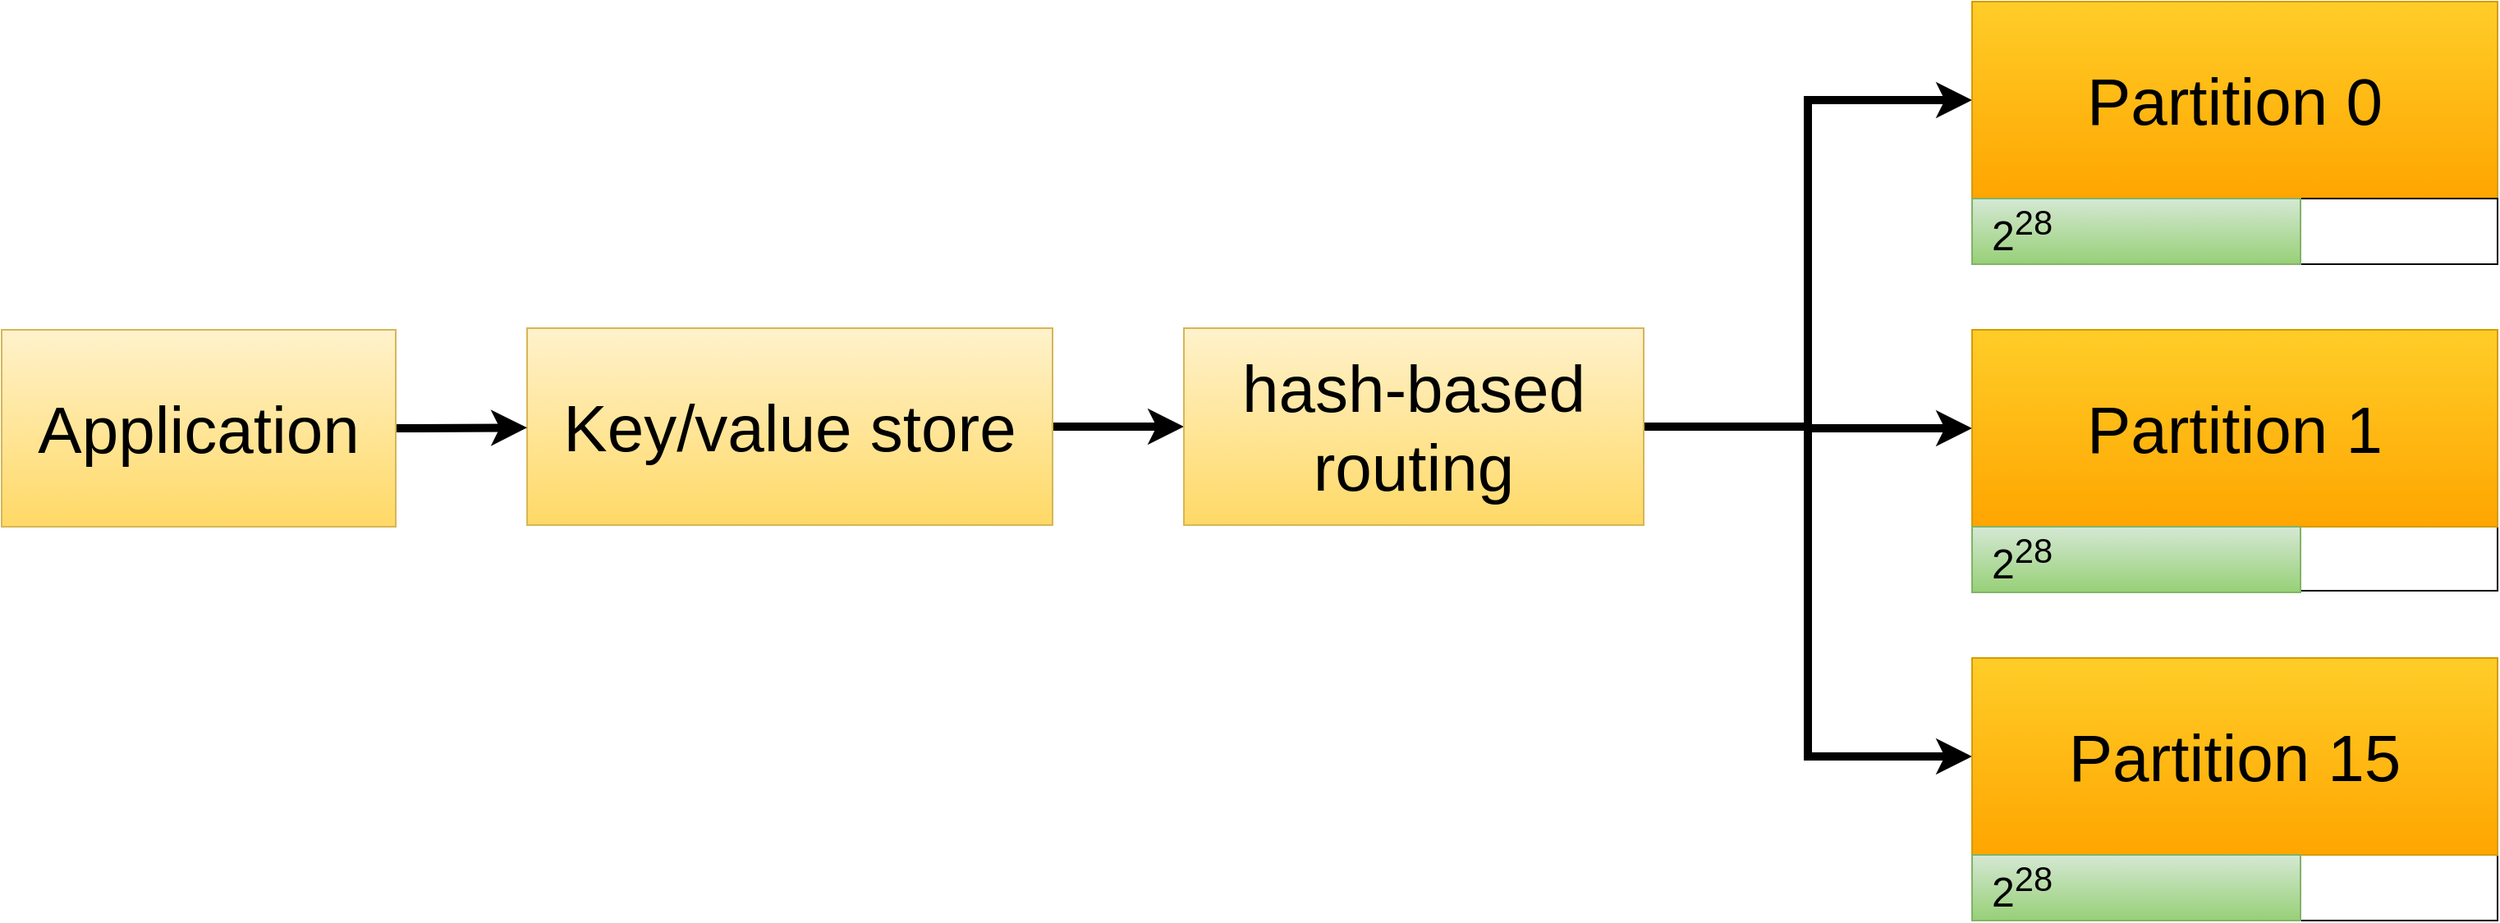 <mxfile compressed="false" version="19.0.2" type="device">
  <diagram id="kntlUtY1XAIY34VaBQxC" name="Page-1">
    <mxGraphModel dx="2585" dy="1565" grid="1" gridSize="10" guides="1" tooltips="1" connect="1" arrows="1" fold="1" page="1" pageScale="1" pageWidth="1920" pageHeight="1200" math="0" shadow="0">
      <root>
        <mxCell id="0" />
        <mxCell id="1" parent="0" />
        <mxCell id="_zHTZQcXr0JsxiBvRCt7-15" value="" style="rounded=0;whiteSpace=wrap;html=1;fontSize=25;align=right;" parent="1" vertex="1">
          <mxGeometry x="1440" y="599" width="320" height="40" as="geometry" />
        </mxCell>
        <mxCell id="_zHTZQcXr0JsxiBvRCt7-18" value="" style="rounded=0;whiteSpace=wrap;html=1;fontSize=25;align=right;" parent="1" vertex="1">
          <mxGeometry x="1440" y="800" width="320" height="40" as="geometry" />
        </mxCell>
        <mxCell id="T0n8CZZ1Pmrx4sEwIJ8b-4" style="rounded=0;orthogonalLoop=1;jettySize=auto;html=1;exitX=1;exitY=0.5;exitDx=0;exitDy=0;entryX=0;entryY=0.5;entryDx=0;entryDy=0;fontSize=40;strokeWidth=5;edgeStyle=orthogonalEdgeStyle;" parent="1" source="_zHTZQcXr0JsxiBvRCt7-1" target="T0n8CZZ1Pmrx4sEwIJ8b-2" edge="1">
          <mxGeometry relative="1" as="geometry" />
        </mxCell>
        <mxCell id="_zHTZQcXr0JsxiBvRCt7-2" style="edgeStyle=orthogonalEdgeStyle;rounded=0;orthogonalLoop=1;jettySize=auto;html=1;exitX=1;exitY=0.5;exitDx=0;exitDy=0;fontSize=30;strokeWidth=5;" parent="1" source="T0n8CZZ1Pmrx4sEwIJ8b-1" target="_zHTZQcXr0JsxiBvRCt7-1" edge="1">
          <mxGeometry relative="1" as="geometry" />
        </mxCell>
        <mxCell id="T0n8CZZ1Pmrx4sEwIJ8b-1" value="&lt;font style=&quot;font-size: 40px;&quot;&gt;Key/value store&lt;/font&gt;" style="rounded=0;whiteSpace=wrap;html=1;fillColor=#fff2cc;gradientColor=#ffd966;strokeColor=#d6b656;" parent="1" vertex="1">
          <mxGeometry x="560" y="479" width="320" height="120" as="geometry" />
        </mxCell>
        <mxCell id="T0n8CZZ1Pmrx4sEwIJ8b-2" value="&lt;span style=&quot;font-size: 40px;&quot;&gt;Partition 1&lt;br&gt;&lt;/span&gt;" style="rounded=0;whiteSpace=wrap;html=1;fillColor=#ffcd28;gradientColor=#ffa500;strokeColor=#d79b00;" parent="1" vertex="1">
          <mxGeometry x="1440" y="480" width="320" height="120" as="geometry" />
        </mxCell>
        <mxCell id="T0n8CZZ1Pmrx4sEwIJ8b-11" style="edgeStyle=none;rounded=0;orthogonalLoop=1;jettySize=auto;html=1;exitX=1;exitY=0.5;exitDx=0;exitDy=0;fontSize=25;strokeWidth=5;" parent="1" source="T0n8CZZ1Pmrx4sEwIJ8b-10" target="T0n8CZZ1Pmrx4sEwIJ8b-1" edge="1">
          <mxGeometry relative="1" as="geometry" />
        </mxCell>
        <mxCell id="T0n8CZZ1Pmrx4sEwIJ8b-10" value="&lt;font style=&quot;font-size: 40px;&quot;&gt;Application&lt;/font&gt;" style="rounded=0;whiteSpace=wrap;html=1;fillColor=#fff2cc;gradientColor=#ffd966;strokeColor=#d6b656;" parent="1" vertex="1">
          <mxGeometry x="240" y="480" width="240" height="120" as="geometry" />
        </mxCell>
        <mxCell id="_zHTZQcXr0JsxiBvRCt7-9" style="edgeStyle=orthogonalEdgeStyle;rounded=0;orthogonalLoop=1;jettySize=auto;html=1;exitX=1;exitY=0.5;exitDx=0;exitDy=0;entryX=0;entryY=0.5;entryDx=0;entryDy=0;fontSize=40;strokeWidth=5;" parent="1" source="_zHTZQcXr0JsxiBvRCt7-1" target="_zHTZQcXr0JsxiBvRCt7-3" edge="1">
          <mxGeometry relative="1" as="geometry" />
        </mxCell>
        <mxCell id="_zHTZQcXr0JsxiBvRCt7-10" style="edgeStyle=orthogonalEdgeStyle;rounded=0;orthogonalLoop=1;jettySize=auto;html=1;exitX=1;exitY=0.5;exitDx=0;exitDy=0;entryX=0;entryY=0.5;entryDx=0;entryDy=0;fontSize=40;strokeWidth=5;" parent="1" source="_zHTZQcXr0JsxiBvRCt7-1" target="_zHTZQcXr0JsxiBvRCt7-6" edge="1">
          <mxGeometry relative="1" as="geometry" />
        </mxCell>
        <mxCell id="_zHTZQcXr0JsxiBvRCt7-1" value="&lt;font style=&quot;font-size: 40px;&quot;&gt;hash-based&lt;br&gt;routing&lt;br&gt;&lt;/font&gt;" style="rounded=0;whiteSpace=wrap;html=1;fillColor=#fff2cc;gradientColor=#ffd966;strokeColor=#d6b656;fontSize=30;" parent="1" vertex="1">
          <mxGeometry x="960" y="479" width="280" height="120" as="geometry" />
        </mxCell>
        <mxCell id="_zHTZQcXr0JsxiBvRCt7-3" value="&lt;span style=&quot;font-size: 40px;&quot;&gt;Partition 0&lt;br&gt;&lt;/span&gt;" style="rounded=0;whiteSpace=wrap;html=1;fillColor=#ffcd28;gradientColor=#ffa500;strokeColor=#d79b00;" parent="1" vertex="1">
          <mxGeometry x="1440" y="280" width="320" height="120" as="geometry" />
        </mxCell>
        <mxCell id="_zHTZQcXr0JsxiBvRCt7-4" value="" style="rounded=0;whiteSpace=wrap;html=1;fontSize=25;align=right;" parent="1" vertex="1">
          <mxGeometry x="1440" y="400" width="320" height="40" as="geometry" />
        </mxCell>
        <mxCell id="_zHTZQcXr0JsxiBvRCt7-5" value="&lt;span style=&quot;&quot;&gt;2&lt;/span&gt;&lt;sup style=&quot;&quot;&gt;28&lt;/sup&gt;" style="rounded=0;whiteSpace=wrap;html=1;fontSize=25;fillColor=#d5e8d4;gradientColor=#97d077;strokeColor=#82b366;align=left;spacingLeft=10;" parent="1" vertex="1">
          <mxGeometry x="1440" y="400" width="200" height="40" as="geometry" />
        </mxCell>
        <mxCell id="_zHTZQcXr0JsxiBvRCt7-6" value="&lt;span style=&quot;font-size: 40px;&quot;&gt;Partition 15&lt;br&gt;&lt;/span&gt;" style="rounded=0;whiteSpace=wrap;html=1;fillColor=#ffcd28;gradientColor=#ffa500;strokeColor=#d79b00;" parent="1" vertex="1">
          <mxGeometry x="1440" y="680" width="320" height="120" as="geometry" />
        </mxCell>
        <mxCell id="c62juh4c7i0iEK_0YuZp-1" value="&lt;span style=&quot;&quot;&gt;2&lt;/span&gt;&lt;sup style=&quot;&quot;&gt;28&lt;/sup&gt;" style="rounded=0;whiteSpace=wrap;html=1;fontSize=25;fillColor=#d5e8d4;gradientColor=#97d077;strokeColor=#82b366;align=left;spacingLeft=10;" vertex="1" parent="1">
          <mxGeometry x="1440" y="600" width="200" height="40" as="geometry" />
        </mxCell>
        <mxCell id="c62juh4c7i0iEK_0YuZp-2" value="&lt;span style=&quot;&quot;&gt;2&lt;/span&gt;&lt;sup style=&quot;&quot;&gt;28&lt;/sup&gt;" style="rounded=0;whiteSpace=wrap;html=1;fontSize=25;fillColor=#d5e8d4;gradientColor=#97d077;strokeColor=#82b366;align=left;spacingLeft=10;" vertex="1" parent="1">
          <mxGeometry x="1440" y="800" width="200" height="40" as="geometry" />
        </mxCell>
      </root>
    </mxGraphModel>
  </diagram>
</mxfile>
